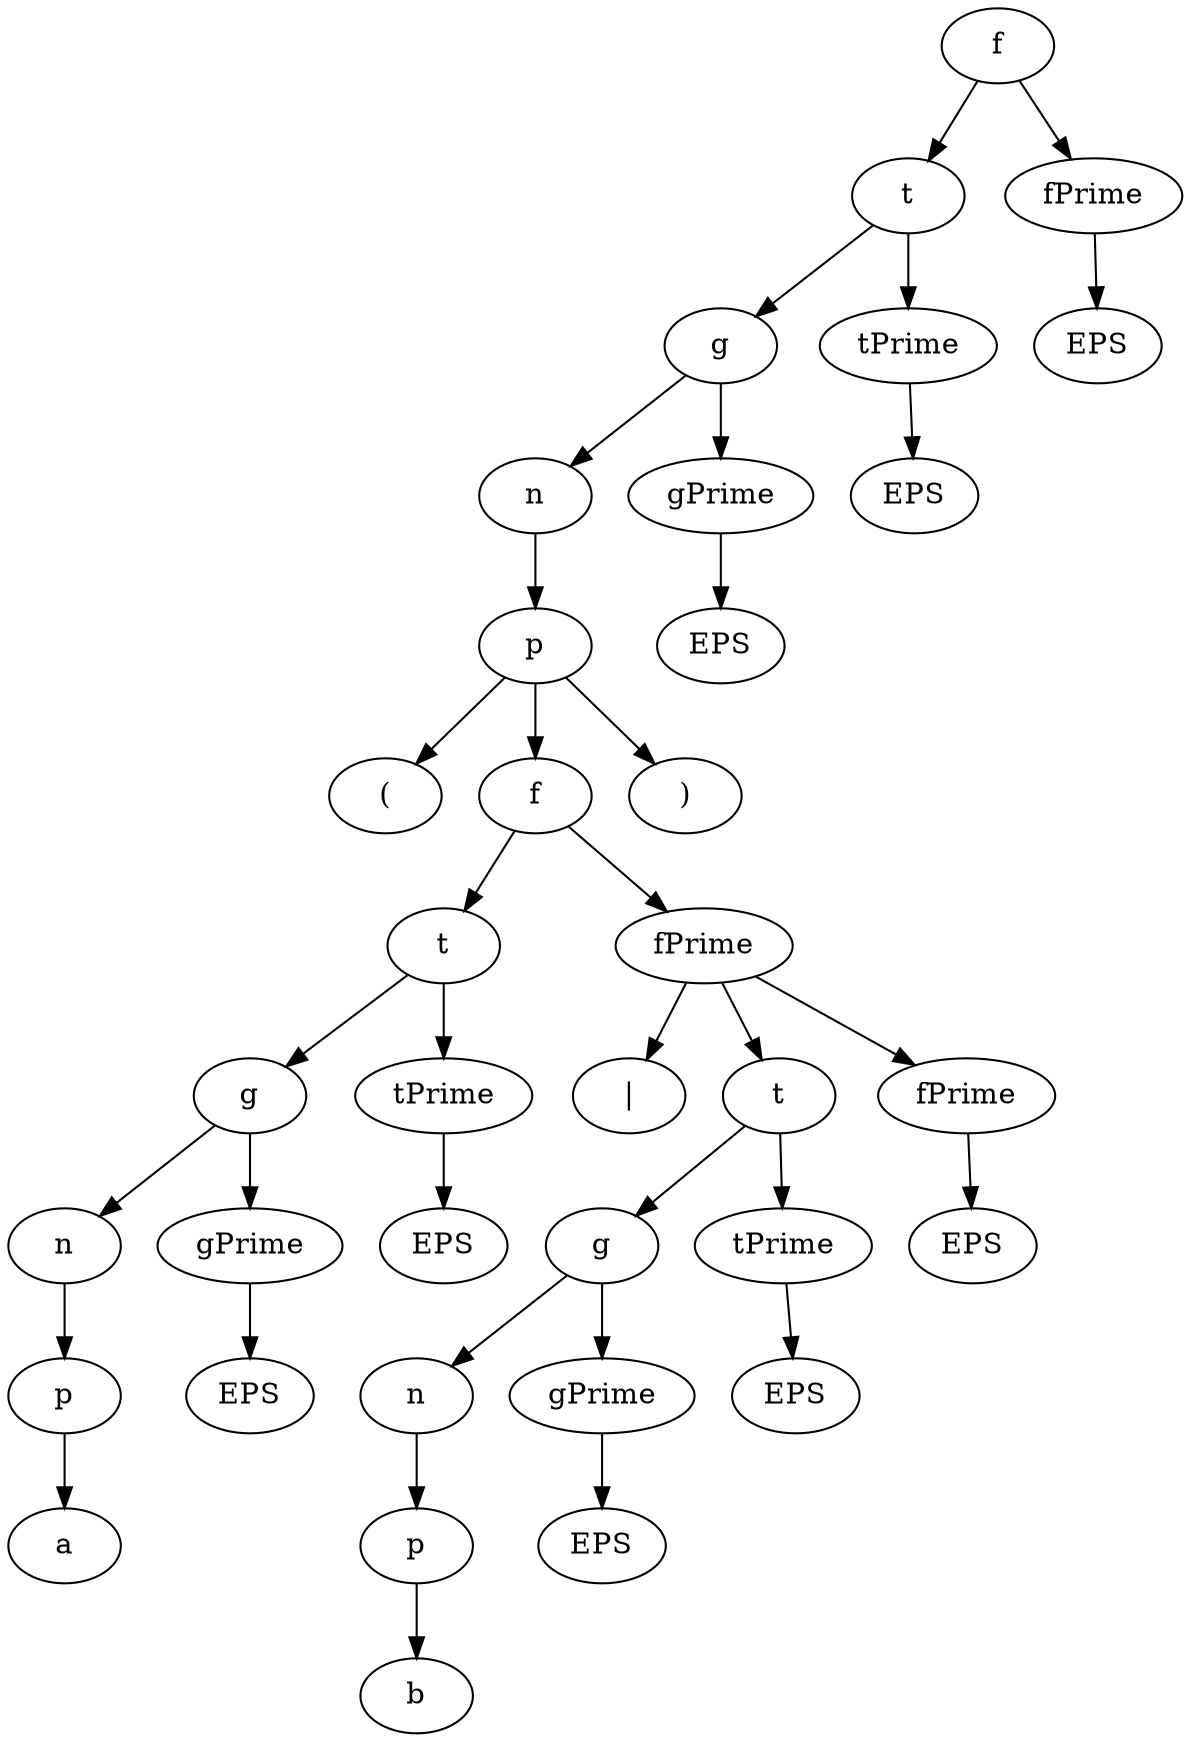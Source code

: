 digraph {
	0 [label="f"]
	0 -> 1
	0 -> 2
	1 [label="t"]
	1 -> 3
	1 -> 4
	2 [label="fPrime"]
	2 -> 5
	3 [label="g"]
	3 -> 6
	3 -> 7
	4 [label="tPrime"]
	4 -> 8
	5 [label="EPS"]
	6 [label="n"]
	6 -> 9
	7 [label="gPrime"]
	7 -> 10
	8 [label="EPS"]
	9 [label="p"]
	9 -> 11
	9 -> 12
	9 -> 13
	10 [label="EPS"]
	11 [label="("]
	12 [label="f"]
	12 -> 14
	12 -> 15
	13 [label=")"]
	14 [label="t"]
	14 -> 16
	14 -> 17
	15 [label="fPrime"]
	15 -> 18
	15 -> 19
	15 -> 20
	16 [label="g"]
	16 -> 21
	16 -> 22
	17 [label="tPrime"]
	17 -> 23
	18 [label="|"]
	19 [label="t"]
	19 -> 24
	19 -> 25
	20 [label="fPrime"]
	20 -> 26
	21 [label="n"]
	21 -> 27
	22 [label="gPrime"]
	22 -> 28
	23 [label="EPS"]
	24 [label="g"]
	24 -> 29
	24 -> 30
	25 [label="tPrime"]
	25 -> 31
	26 [label="EPS"]
	27 [label="p"]
	27 -> 32
	28 [label="EPS"]
	29 [label="n"]
	29 -> 33
	30 [label="gPrime"]
	30 -> 34
	31 [label="EPS"]
	32 [label="a"]
	33 [label="p"]
	33 -> 35
	34 [label="EPS"]
	35 [label="b"]
}